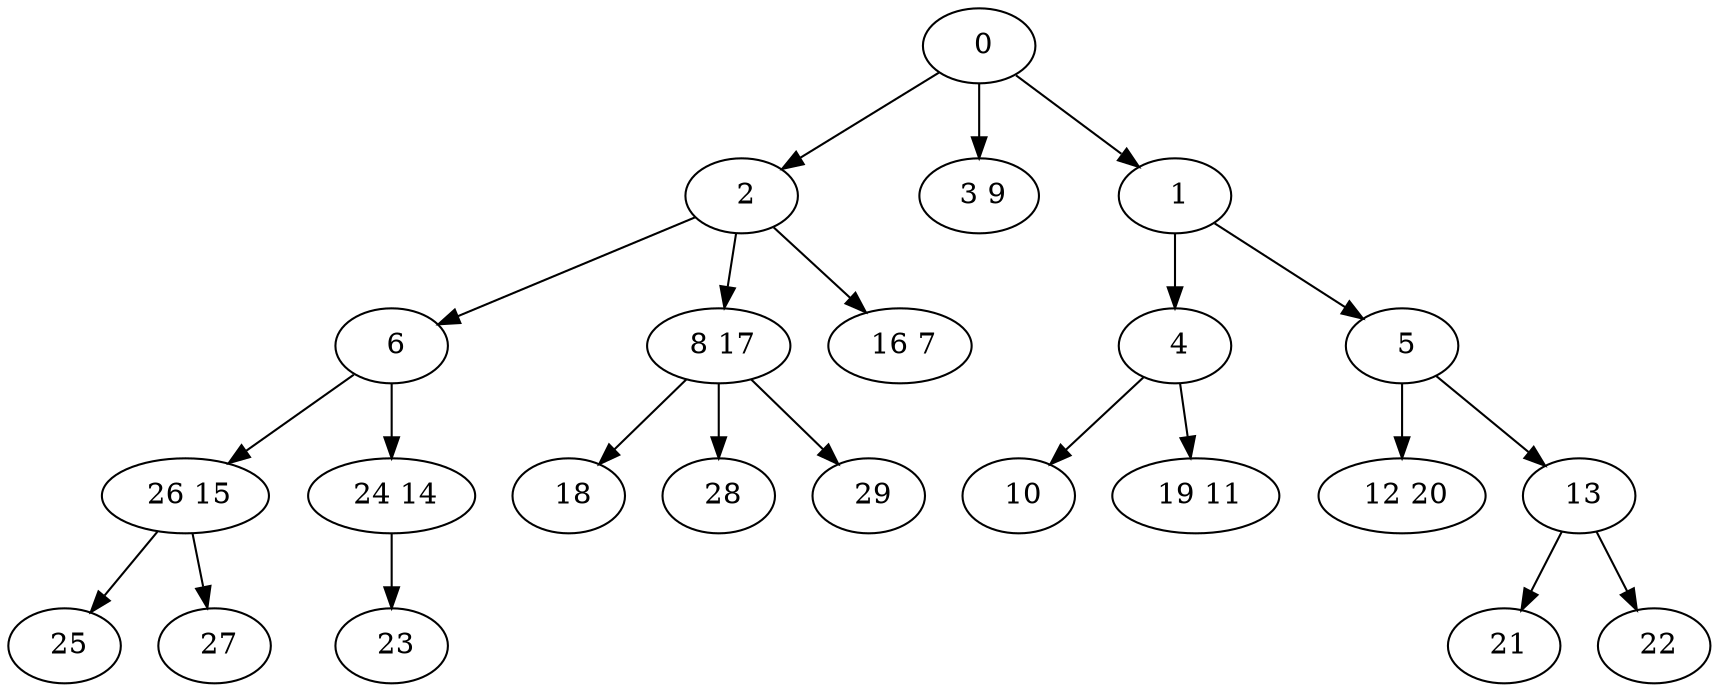 digraph mytree {
" 0" -> " 2";
" 0" -> " 3 9";
" 0" -> " 1";
" 2" -> " 6";
" 2" -> " 8 17";
" 2" -> " 16 7";
" 3 9";
" 1" -> " 4";
" 1" -> " 5";
" 4" -> " 10";
" 4" -> " 19 11";
" 5" -> " 12 20";
" 5" -> " 13";
" 6" -> " 26 15";
" 6" -> " 24 14";
" 8 17" -> " 18";
" 8 17" -> " 28";
" 8 17" -> " 29";
" 16 7";
" 10";
" 19 11";
" 12 20";
" 13" -> " 21";
" 13" -> " 22";
" 26 15" -> " 25";
" 26 15" -> " 27";
" 24 14" -> " 23";
" 21";
" 22";
" 25";
" 27";
" 23";
" 18";
" 28";
" 29";
}
